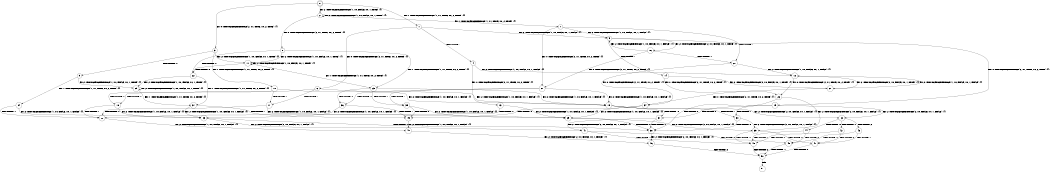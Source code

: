 digraph BCG {
size = "7, 10.5";
center = TRUE;
node [shape = circle];
0 [peripheries = 2];
0 -> 1 [label = "EX !1 !ATOMIC_EXCH_BRANCH (1, +1, TRUE, +0, 2, TRUE) !{}"];
0 -> 2 [label = "EX !2 !ATOMIC_EXCH_BRANCH (1, +0, FALSE, +0, 1, TRUE) !{}"];
0 -> 3 [label = "EX !0 !ATOMIC_EXCH_BRANCH (2, +1, TRUE, +0, 2, TRUE) !{}"];
1 -> 4 [label = "TERMINATE !1"];
1 -> 5 [label = "EX !2 !ATOMIC_EXCH_BRANCH (1, +0, FALSE, +0, 1, FALSE) !{}"];
1 -> 6 [label = "EX !0 !ATOMIC_EXCH_BRANCH (2, +1, TRUE, +0, 2, TRUE) !{}"];
2 -> 7 [label = "EX !1 !ATOMIC_EXCH_BRANCH (1, +1, TRUE, +0, 2, TRUE) !{}"];
2 -> 8 [label = "EX !0 !ATOMIC_EXCH_BRANCH (2, +1, TRUE, +0, 2, TRUE) !{}"];
2 -> 2 [label = "EX !2 !ATOMIC_EXCH_BRANCH (1, +0, FALSE, +0, 1, TRUE) !{}"];
3 -> 9 [label = "TERMINATE !0"];
3 -> 10 [label = "EX !1 !ATOMIC_EXCH_BRANCH (1, +1, TRUE, +0, 2, TRUE) !{}"];
3 -> 11 [label = "EX !2 !ATOMIC_EXCH_BRANCH (1, +0, FALSE, +0, 1, TRUE) !{}"];
4 -> 12 [label = "EX !2 !ATOMIC_EXCH_BRANCH (1, +0, FALSE, +0, 1, FALSE) !{}"];
4 -> 13 [label = "EX !0 !ATOMIC_EXCH_BRANCH (2, +1, TRUE, +0, 2, TRUE) !{}"];
5 -> 14 [label = "TERMINATE !1"];
5 -> 15 [label = "EX !0 !ATOMIC_EXCH_BRANCH (2, +1, TRUE, +0, 2, TRUE) !{}"];
5 -> 16 [label = "EX !2 !ATOMIC_EXCH_BRANCH (2, +0, FALSE, +0, 1, TRUE) !{}"];
6 -> 17 [label = "TERMINATE !1"];
6 -> 18 [label = "TERMINATE !0"];
6 -> 19 [label = "EX !2 !ATOMIC_EXCH_BRANCH (1, +0, FALSE, +0, 1, FALSE) !{}"];
7 -> 20 [label = "TERMINATE !1"];
7 -> 21 [label = "EX !0 !ATOMIC_EXCH_BRANCH (2, +1, TRUE, +0, 2, TRUE) !{}"];
7 -> 5 [label = "EX !2 !ATOMIC_EXCH_BRANCH (1, +0, FALSE, +0, 1, FALSE) !{}"];
8 -> 22 [label = "TERMINATE !0"];
8 -> 23 [label = "EX !1 !ATOMIC_EXCH_BRANCH (1, +1, TRUE, +0, 2, TRUE) !{}"];
8 -> 11 [label = "EX !2 !ATOMIC_EXCH_BRANCH (1, +0, FALSE, +0, 1, TRUE) !{}"];
9 -> 24 [label = "EX !1 !ATOMIC_EXCH_BRANCH (1, +1, TRUE, +0, 2, TRUE) !{}"];
9 -> 25 [label = "EX !2 !ATOMIC_EXCH_BRANCH (1, +0, FALSE, +0, 1, TRUE) !{}"];
10 -> 17 [label = "TERMINATE !1"];
10 -> 18 [label = "TERMINATE !0"];
10 -> 19 [label = "EX !2 !ATOMIC_EXCH_BRANCH (1, +0, FALSE, +0, 1, FALSE) !{}"];
11 -> 22 [label = "TERMINATE !0"];
11 -> 23 [label = "EX !1 !ATOMIC_EXCH_BRANCH (1, +1, TRUE, +0, 2, TRUE) !{}"];
11 -> 11 [label = "EX !2 !ATOMIC_EXCH_BRANCH (1, +0, FALSE, +0, 1, TRUE) !{}"];
12 -> 26 [label = "EX !0 !ATOMIC_EXCH_BRANCH (2, +1, TRUE, +0, 2, TRUE) !{}"];
12 -> 27 [label = "EX !2 !ATOMIC_EXCH_BRANCH (2, +0, FALSE, +0, 1, TRUE) !{}"];
13 -> 28 [label = "TERMINATE !0"];
13 -> 29 [label = "EX !2 !ATOMIC_EXCH_BRANCH (1, +0, FALSE, +0, 1, FALSE) !{}"];
14 -> 27 [label = "EX !2 !ATOMIC_EXCH_BRANCH (2, +0, FALSE, +0, 1, TRUE) !{}"];
14 -> 26 [label = "EX !0 !ATOMIC_EXCH_BRANCH (2, +1, TRUE, +0, 2, TRUE) !{}"];
15 -> 30 [label = "TERMINATE !1"];
15 -> 31 [label = "TERMINATE !0"];
15 -> 32 [label = "EX !2 !ATOMIC_EXCH_BRANCH (2, +0, FALSE, +0, 1, FALSE) !{}"];
16 -> 20 [label = "TERMINATE !1"];
16 -> 21 [label = "EX !0 !ATOMIC_EXCH_BRANCH (2, +1, TRUE, +0, 2, TRUE) !{}"];
16 -> 5 [label = "EX !2 !ATOMIC_EXCH_BRANCH (1, +0, FALSE, +0, 1, FALSE) !{}"];
17 -> 28 [label = "TERMINATE !0"];
17 -> 29 [label = "EX !2 !ATOMIC_EXCH_BRANCH (1, +0, FALSE, +0, 1, FALSE) !{}"];
18 -> 28 [label = "TERMINATE !1"];
18 -> 33 [label = "EX !2 !ATOMIC_EXCH_BRANCH (1, +0, FALSE, +0, 1, FALSE) !{}"];
19 -> 30 [label = "TERMINATE !1"];
19 -> 31 [label = "TERMINATE !0"];
19 -> 32 [label = "EX !2 !ATOMIC_EXCH_BRANCH (2, +0, FALSE, +0, 1, FALSE) !{}"];
20 -> 12 [label = "EX !2 !ATOMIC_EXCH_BRANCH (1, +0, FALSE, +0, 1, FALSE) !{}"];
20 -> 34 [label = "EX !0 !ATOMIC_EXCH_BRANCH (2, +1, TRUE, +0, 2, TRUE) !{}"];
21 -> 35 [label = "TERMINATE !1"];
21 -> 36 [label = "TERMINATE !0"];
21 -> 19 [label = "EX !2 !ATOMIC_EXCH_BRANCH (1, +0, FALSE, +0, 1, FALSE) !{}"];
22 -> 25 [label = "EX !2 !ATOMIC_EXCH_BRANCH (1, +0, FALSE, +0, 1, TRUE) !{}"];
22 -> 37 [label = "EX !1 !ATOMIC_EXCH_BRANCH (1, +1, TRUE, +0, 2, TRUE) !{}"];
23 -> 35 [label = "TERMINATE !1"];
23 -> 36 [label = "TERMINATE !0"];
23 -> 19 [label = "EX !2 !ATOMIC_EXCH_BRANCH (1, +0, FALSE, +0, 1, FALSE) !{}"];
24 -> 28 [label = "TERMINATE !1"];
24 -> 33 [label = "EX !2 !ATOMIC_EXCH_BRANCH (1, +0, FALSE, +0, 1, FALSE) !{}"];
25 -> 37 [label = "EX !1 !ATOMIC_EXCH_BRANCH (1, +1, TRUE, +0, 2, TRUE) !{}"];
25 -> 25 [label = "EX !2 !ATOMIC_EXCH_BRANCH (1, +0, FALSE, +0, 1, TRUE) !{}"];
26 -> 38 [label = "TERMINATE !0"];
26 -> 39 [label = "EX !2 !ATOMIC_EXCH_BRANCH (2, +0, FALSE, +0, 1, FALSE) !{}"];
27 -> 34 [label = "EX !0 !ATOMIC_EXCH_BRANCH (2, +1, TRUE, +0, 2, TRUE) !{}"];
27 -> 12 [label = "EX !2 !ATOMIC_EXCH_BRANCH (1, +0, FALSE, +0, 1, FALSE) !{}"];
28 -> 40 [label = "EX !2 !ATOMIC_EXCH_BRANCH (1, +0, FALSE, +0, 1, FALSE) !{}"];
29 -> 38 [label = "TERMINATE !0"];
29 -> 39 [label = "EX !2 !ATOMIC_EXCH_BRANCH (2, +0, FALSE, +0, 1, FALSE) !{}"];
30 -> 39 [label = "EX !2 !ATOMIC_EXCH_BRANCH (2, +0, FALSE, +0, 1, FALSE) !{}"];
30 -> 38 [label = "TERMINATE !0"];
31 -> 41 [label = "EX !2 !ATOMIC_EXCH_BRANCH (2, +0, FALSE, +0, 1, FALSE) !{}"];
31 -> 38 [label = "TERMINATE !1"];
32 -> 42 [label = "TERMINATE !1"];
32 -> 43 [label = "TERMINATE !2"];
32 -> 44 [label = "TERMINATE !0"];
33 -> 38 [label = "TERMINATE !1"];
33 -> 41 [label = "EX !2 !ATOMIC_EXCH_BRANCH (2, +0, FALSE, +0, 1, FALSE) !{}"];
34 -> 45 [label = "TERMINATE !0"];
34 -> 29 [label = "EX !2 !ATOMIC_EXCH_BRANCH (1, +0, FALSE, +0, 1, FALSE) !{}"];
35 -> 29 [label = "EX !2 !ATOMIC_EXCH_BRANCH (1, +0, FALSE, +0, 1, FALSE) !{}"];
35 -> 45 [label = "TERMINATE !0"];
36 -> 33 [label = "EX !2 !ATOMIC_EXCH_BRANCH (1, +0, FALSE, +0, 1, FALSE) !{}"];
36 -> 45 [label = "TERMINATE !1"];
37 -> 45 [label = "TERMINATE !1"];
37 -> 33 [label = "EX !2 !ATOMIC_EXCH_BRANCH (1, +0, FALSE, +0, 1, FALSE) !{}"];
38 -> 46 [label = "EX !2 !ATOMIC_EXCH_BRANCH (2, +0, FALSE, +0, 1, FALSE) !{}"];
39 -> 47 [label = "TERMINATE !2"];
39 -> 48 [label = "TERMINATE !0"];
40 -> 46 [label = "EX !2 !ATOMIC_EXCH_BRANCH (2, +0, FALSE, +0, 1, FALSE) !{}"];
41 -> 48 [label = "TERMINATE !1"];
41 -> 49 [label = "TERMINATE !2"];
42 -> 47 [label = "TERMINATE !2"];
42 -> 48 [label = "TERMINATE !0"];
43 -> 47 [label = "TERMINATE !1"];
43 -> 49 [label = "TERMINATE !0"];
44 -> 48 [label = "TERMINATE !1"];
44 -> 49 [label = "TERMINATE !2"];
45 -> 40 [label = "EX !2 !ATOMIC_EXCH_BRANCH (1, +0, FALSE, +0, 1, FALSE) !{}"];
46 -> 50 [label = "TERMINATE !2"];
47 -> 50 [label = "TERMINATE !0"];
48 -> 50 [label = "TERMINATE !2"];
49 -> 50 [label = "TERMINATE !1"];
50 -> 51 [label = "exit"];
}
